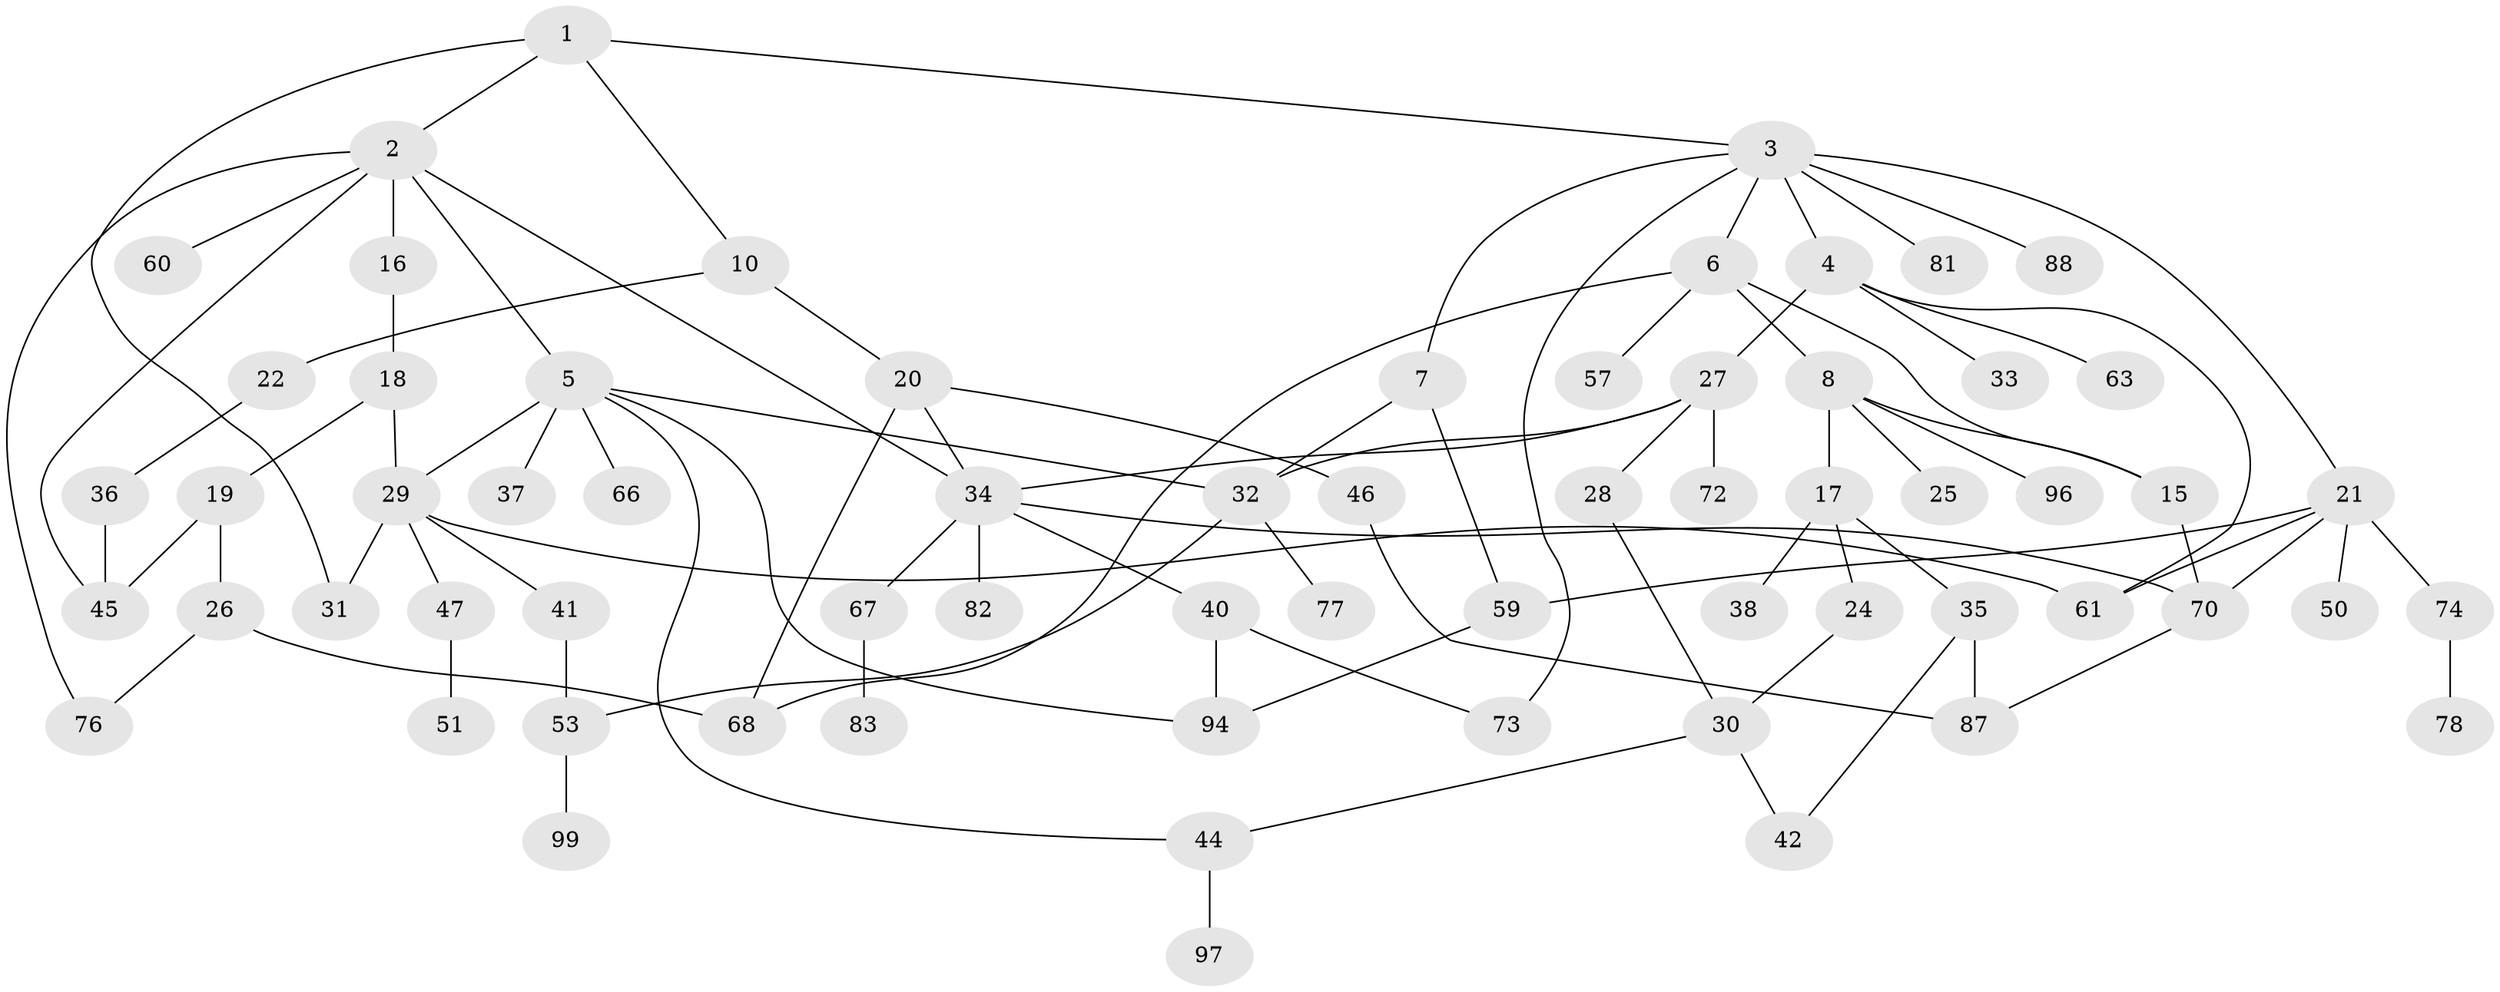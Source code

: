 // original degree distribution, {5: 0.08, 8: 0.01, 2: 0.32, 3: 0.19, 4: 0.1, 1: 0.28, 6: 0.01, 7: 0.01}
// Generated by graph-tools (version 1.1) at 2025/38/02/21/25 10:38:51]
// undirected, 66 vertices, 91 edges
graph export_dot {
graph [start="1"]
  node [color=gray90,style=filled];
  1 [super="+56"];
  2 [super="+12"];
  3 [super="+43"];
  4 [super="+13"];
  5 [super="+14"];
  6 [super="+11"];
  7 [super="+9"];
  8 [super="+48"];
  10;
  15;
  16;
  17 [super="+23"];
  18 [super="+95"];
  19;
  20 [super="+39"];
  21 [super="+58"];
  22 [super="+62"];
  24;
  25;
  26 [super="+80"];
  27 [super="+69"];
  28 [super="+54"];
  29 [super="+71"];
  30 [super="+91"];
  31 [super="+100"];
  32 [super="+52"];
  33 [super="+55"];
  34 [super="+65"];
  35 [super="+86"];
  36 [super="+98"];
  37;
  38;
  40;
  41;
  42;
  44 [super="+49"];
  45 [super="+64"];
  46;
  47;
  50;
  51;
  53 [super="+92"];
  57 [super="+79"];
  59 [super="+89"];
  60;
  61;
  63;
  66;
  67;
  68 [super="+90"];
  70 [super="+93"];
  72;
  73 [super="+75"];
  74;
  76 [super="+84"];
  77;
  78 [super="+85"];
  81;
  82;
  83;
  87;
  88;
  94;
  96;
  97;
  99;
  1 -- 2;
  1 -- 3;
  1 -- 10;
  1 -- 31;
  2 -- 5;
  2 -- 60;
  2 -- 16;
  2 -- 45;
  2 -- 34;
  2 -- 76;
  3 -- 4;
  3 -- 6;
  3 -- 7;
  3 -- 21;
  3 -- 73;
  3 -- 88;
  3 -- 81;
  4 -- 33;
  4 -- 63;
  4 -- 61;
  4 -- 27;
  5 -- 29;
  5 -- 37;
  5 -- 32;
  5 -- 66;
  5 -- 94;
  5 -- 44;
  6 -- 8;
  6 -- 57;
  6 -- 15;
  6 -- 68;
  7 -- 32;
  7 -- 59;
  8 -- 15;
  8 -- 17;
  8 -- 25;
  8 -- 96;
  10 -- 20;
  10 -- 22;
  15 -- 70;
  16 -- 18;
  17 -- 24;
  17 -- 35;
  17 -- 38;
  18 -- 19;
  18 -- 29;
  19 -- 26;
  19 -- 45;
  20 -- 46;
  20 -- 68;
  20 -- 34;
  21 -- 50;
  21 -- 61;
  21 -- 74;
  21 -- 59;
  21 -- 70;
  22 -- 36;
  24 -- 30;
  26 -- 76;
  26 -- 68;
  27 -- 28;
  27 -- 34;
  27 -- 72;
  27 -- 32;
  28 -- 30;
  29 -- 41;
  29 -- 47;
  29 -- 61;
  29 -- 31;
  30 -- 44;
  30 -- 42;
  32 -- 77;
  32 -- 53;
  34 -- 40;
  34 -- 82;
  34 -- 67;
  34 -- 70;
  35 -- 42;
  35 -- 87;
  36 -- 45;
  40 -- 94;
  40 -- 73;
  41 -- 53;
  44 -- 97;
  46 -- 87;
  47 -- 51;
  53 -- 99;
  59 -- 94;
  67 -- 83;
  70 -- 87;
  74 -- 78;
}
